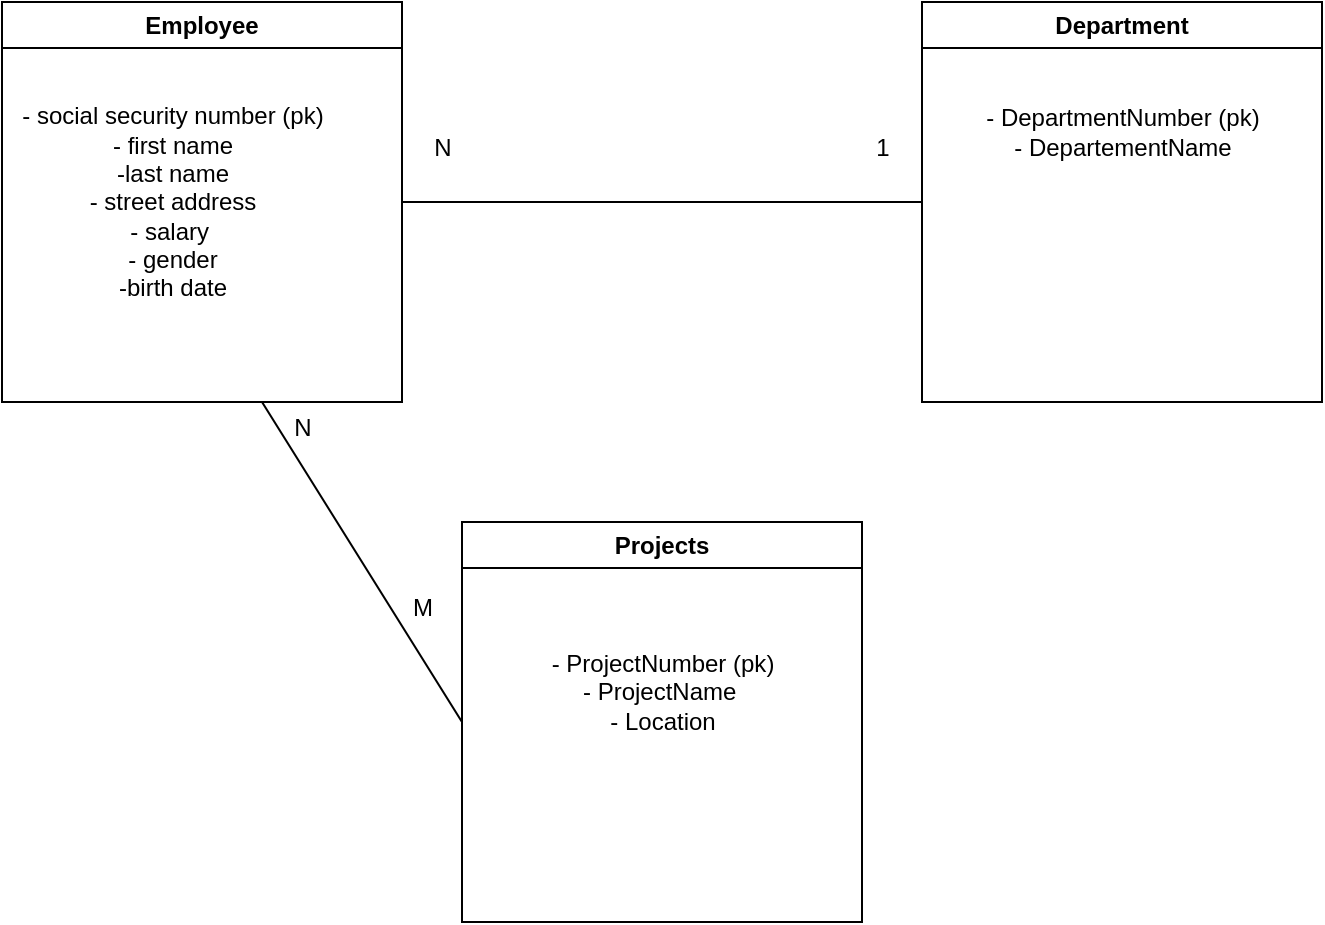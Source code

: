 <mxfile version="28.2.3">
  <diagram name="Page-1" id="TpRLyhkcVstj0ETSq6uz">
    <mxGraphModel dx="1051" dy="622" grid="1" gridSize="10" guides="1" tooltips="1" connect="1" arrows="1" fold="1" page="1" pageScale="1" pageWidth="850" pageHeight="1100" math="0" shadow="0">
      <root>
        <mxCell id="0" />
        <mxCell id="1" parent="0" />
        <mxCell id="YY4n6s3h3aQu9x3gMu6D-2" value="Employee" style="swimlane;whiteSpace=wrap;html=1;" vertex="1" parent="1">
          <mxGeometry x="70" y="90" width="200" height="200" as="geometry" />
        </mxCell>
        <mxCell id="YY4n6s3h3aQu9x3gMu6D-3" value="&lt;div&gt;- social security number (pk)&lt;/div&gt;- first name&lt;div&gt;-last name&lt;/div&gt;&lt;div&gt;- street address&lt;/div&gt;&lt;div&gt;- salary&amp;nbsp;&lt;/div&gt;&lt;div&gt;- gender&lt;/div&gt;&lt;div&gt;-birth date&lt;/div&gt;" style="text;html=1;align=center;verticalAlign=middle;resizable=0;points=[];autosize=1;strokeColor=none;fillColor=none;" vertex="1" parent="YY4n6s3h3aQu9x3gMu6D-2">
          <mxGeometry y="45" width="170" height="110" as="geometry" />
        </mxCell>
        <mxCell id="YY4n6s3h3aQu9x3gMu6D-5" value="Department" style="swimlane;whiteSpace=wrap;html=1;" vertex="1" parent="1">
          <mxGeometry x="530" y="90" width="200" height="200" as="geometry" />
        </mxCell>
        <mxCell id="YY4n6s3h3aQu9x3gMu6D-6" value="&lt;div&gt;&lt;br&gt;&lt;/div&gt;" style="text;html=1;align=center;verticalAlign=middle;resizable=0;points=[];autosize=1;strokeColor=none;fillColor=none;" vertex="1" parent="YY4n6s3h3aQu9x3gMu6D-5">
          <mxGeometry x="75" y="85" width="20" height="30" as="geometry" />
        </mxCell>
        <mxCell id="YY4n6s3h3aQu9x3gMu6D-15" value="- DepartmentNumber (pk)&lt;div&gt;- DepartementName&lt;/div&gt;" style="text;html=1;align=center;verticalAlign=middle;resizable=0;points=[];autosize=1;strokeColor=none;fillColor=none;" vertex="1" parent="YY4n6s3h3aQu9x3gMu6D-5">
          <mxGeometry x="20" y="45" width="160" height="40" as="geometry" />
        </mxCell>
        <mxCell id="YY4n6s3h3aQu9x3gMu6D-7" value="" style="endArrow=none;html=1;rounded=0;exitX=1;exitY=0.5;exitDx=0;exitDy=0;entryX=0;entryY=0.5;entryDx=0;entryDy=0;" edge="1" parent="1" source="YY4n6s3h3aQu9x3gMu6D-2" target="YY4n6s3h3aQu9x3gMu6D-5">
          <mxGeometry width="50" height="50" relative="1" as="geometry">
            <mxPoint x="380" y="300" as="sourcePoint" />
            <mxPoint x="430" y="250" as="targetPoint" />
          </mxGeometry>
        </mxCell>
        <mxCell id="YY4n6s3h3aQu9x3gMu6D-8" value="Projects" style="swimlane;whiteSpace=wrap;html=1;" vertex="1" parent="1">
          <mxGeometry x="300" y="350" width="200" height="200" as="geometry" />
        </mxCell>
        <mxCell id="YY4n6s3h3aQu9x3gMu6D-9" value="&lt;div&gt;&lt;br&gt;&lt;/div&gt;" style="text;html=1;align=center;verticalAlign=middle;resizable=0;points=[];autosize=1;strokeColor=none;fillColor=none;" vertex="1" parent="YY4n6s3h3aQu9x3gMu6D-8">
          <mxGeometry x="75" y="85" width="20" height="30" as="geometry" />
        </mxCell>
        <mxCell id="YY4n6s3h3aQu9x3gMu6D-16" value="&lt;div&gt;&lt;div&gt;- ProjectNumber&amp;nbsp;&lt;span style=&quot;background-color: transparent; color: light-dark(rgb(0, 0, 0), rgb(255, 255, 255));&quot;&gt;(pk&lt;/span&gt;&lt;span style=&quot;background-color: transparent; color: light-dark(rgb(0, 0, 0), rgb(255, 255, 255));&quot;&gt;)&lt;/span&gt;&lt;/div&gt;&lt;div&gt;- ProjectName&amp;nbsp;&lt;/div&gt;&lt;div&gt;- Location&lt;/div&gt;&lt;/div&gt;" style="text;html=1;align=center;verticalAlign=middle;resizable=0;points=[];autosize=1;strokeColor=none;fillColor=none;" vertex="1" parent="YY4n6s3h3aQu9x3gMu6D-8">
          <mxGeometry x="35" y="55" width="130" height="60" as="geometry" />
        </mxCell>
        <mxCell id="YY4n6s3h3aQu9x3gMu6D-10" value="" style="endArrow=none;html=1;rounded=0;exitX=0;exitY=0.5;exitDx=0;exitDy=0;" edge="1" parent="1" source="YY4n6s3h3aQu9x3gMu6D-8">
          <mxGeometry width="50" height="50" relative="1" as="geometry">
            <mxPoint x="60" y="480" as="sourcePoint" />
            <mxPoint x="200" y="290" as="targetPoint" />
          </mxGeometry>
        </mxCell>
        <mxCell id="YY4n6s3h3aQu9x3gMu6D-12" value="N" style="text;html=1;align=center;verticalAlign=middle;resizable=0;points=[];autosize=1;strokeColor=none;fillColor=none;" vertex="1" parent="1">
          <mxGeometry x="275" y="148" width="30" height="30" as="geometry" />
        </mxCell>
        <mxCell id="YY4n6s3h3aQu9x3gMu6D-13" value="1" style="text;html=1;align=center;verticalAlign=middle;resizable=0;points=[];autosize=1;strokeColor=none;fillColor=none;" vertex="1" parent="1">
          <mxGeometry x="495" y="148" width="30" height="30" as="geometry" />
        </mxCell>
        <mxCell id="YY4n6s3h3aQu9x3gMu6D-17" value="N" style="text;html=1;align=center;verticalAlign=middle;resizable=0;points=[];autosize=1;strokeColor=none;fillColor=none;" vertex="1" parent="1">
          <mxGeometry x="205" y="288" width="30" height="30" as="geometry" />
        </mxCell>
        <mxCell id="YY4n6s3h3aQu9x3gMu6D-18" value="M" style="text;html=1;align=center;verticalAlign=middle;resizable=0;points=[];autosize=1;strokeColor=none;fillColor=none;" vertex="1" parent="1">
          <mxGeometry x="265" y="378" width="30" height="30" as="geometry" />
        </mxCell>
      </root>
    </mxGraphModel>
  </diagram>
</mxfile>
